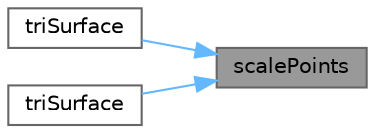 digraph "scalePoints"
{
 // LATEX_PDF_SIZE
  bgcolor="transparent";
  edge [fontname=Helvetica,fontsize=10,labelfontname=Helvetica,labelfontsize=10];
  node [fontname=Helvetica,fontsize=10,shape=box,height=0.2,width=0.4];
  rankdir="RL";
  Node1 [id="Node000001",label="scalePoints",height=0.2,width=0.4,color="gray40", fillcolor="grey60", style="filled", fontcolor="black",tooltip=" "];
  Node1 -> Node2 [id="edge1_Node000001_Node000002",dir="back",color="steelblue1",style="solid",tooltip=" "];
  Node2 [id="Node000002",label="triSurface",height=0.2,width=0.4,color="grey40", fillcolor="white", style="filled",URL="$classFoam_1_1triSurface.html#a367ff829809e38798b2b8c44901f9c10",tooltip=" "];
  Node1 -> Node3 [id="edge2_Node000001_Node000003",dir="back",color="steelblue1",style="solid",tooltip=" "];
  Node3 [id="Node000003",label="triSurface",height=0.2,width=0.4,color="grey40", fillcolor="white", style="filled",URL="$classFoam_1_1triSurface.html#a4893ec6fffadd47fe29ee9ce05d149bd",tooltip=" "];
}
